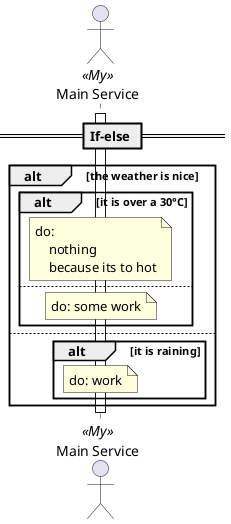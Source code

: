 @startuml if-else

== If-else ==

actor "Main Service" as MainService <<My>>

activate MainService
alt the weather is nice
    alt it is over a 30°C
        note over MainService
        do:
            nothing
            because its to hot
        end note
    else
        note over MainService
        do: some work
        end note
    end
else
    alt it is raining
        note over MainService
        do: work
        end note
    end
end

deactivate MainService

@enduml
